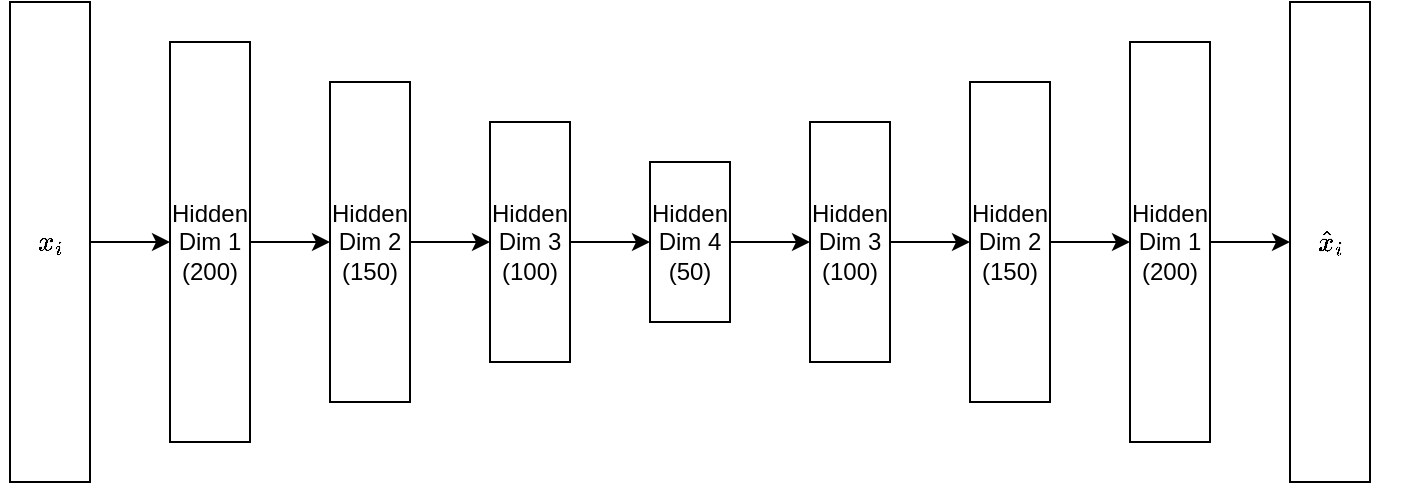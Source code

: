 <mxfile>
    <diagram id="acAruNJZIrL7PmJXu7FK" name="Page-1">
        <mxGraphModel dx="1151" dy="770" grid="1" gridSize="10" guides="1" tooltips="1" connect="1" arrows="1" fold="1" page="1" pageScale="1" pageWidth="850" pageHeight="1100" math="1" shadow="0">
            <root>
                <mxCell id="0"/>
                <mxCell id="1" parent="0"/>
                <mxCell id="2" value="$$x_{i}$$" style="rounded=0;whiteSpace=wrap;html=1;direction=south;" vertex="1" parent="1">
                    <mxGeometry x="40" y="80" width="40" height="240" as="geometry"/>
                </mxCell>
                <mxCell id="12" style="edgeStyle=none;html=1;exitX=0.5;exitY=0;exitDx=0;exitDy=0;entryX=0.5;entryY=1;entryDx=0;entryDy=0;" edge="1" parent="1" source="3" target="4">
                    <mxGeometry relative="1" as="geometry"/>
                </mxCell>
                <mxCell id="3" value="Hidden Dim 1&lt;br&gt;(200)" style="rounded=0;whiteSpace=wrap;html=1;direction=south;" vertex="1" parent="1">
                    <mxGeometry x="120" y="100" width="40" height="200" as="geometry"/>
                </mxCell>
                <mxCell id="13" style="edgeStyle=none;html=1;exitX=0.5;exitY=0;exitDx=0;exitDy=0;entryX=0.5;entryY=1;entryDx=0;entryDy=0;" edge="1" parent="1" source="4" target="5">
                    <mxGeometry relative="1" as="geometry"/>
                </mxCell>
                <mxCell id="4" value="Hidden Dim 2&lt;br&gt;(150)" style="rounded=0;whiteSpace=wrap;html=1;direction=south;" vertex="1" parent="1">
                    <mxGeometry x="200" y="120" width="40" height="160" as="geometry"/>
                </mxCell>
                <mxCell id="14" style="edgeStyle=none;html=1;exitX=0.5;exitY=0;exitDx=0;exitDy=0;entryX=0.5;entryY=1;entryDx=0;entryDy=0;" edge="1" parent="1" source="5" target="6">
                    <mxGeometry relative="1" as="geometry"/>
                </mxCell>
                <mxCell id="5" value="Hidden Dim 3&lt;br&gt;(100)" style="rounded=0;whiteSpace=wrap;html=1;direction=south;" vertex="1" parent="1">
                    <mxGeometry x="280" y="140" width="40" height="120" as="geometry"/>
                </mxCell>
                <mxCell id="15" style="edgeStyle=none;html=1;exitX=0.5;exitY=0;exitDx=0;exitDy=0;entryX=0.5;entryY=1;entryDx=0;entryDy=0;" edge="1" parent="1" source="6" target="7">
                    <mxGeometry relative="1" as="geometry"/>
                </mxCell>
                <mxCell id="6" value="Hidden Dim 4&lt;br&gt;(50)" style="rounded=0;whiteSpace=wrap;html=1;direction=south;" vertex="1" parent="1">
                    <mxGeometry x="360" y="160" width="40" height="80" as="geometry"/>
                </mxCell>
                <mxCell id="16" style="edgeStyle=none;html=1;exitX=0.5;exitY=0;exitDx=0;exitDy=0;entryX=0.5;entryY=1;entryDx=0;entryDy=0;" edge="1" parent="1" source="7" target="8">
                    <mxGeometry relative="1" as="geometry"/>
                </mxCell>
                <mxCell id="7" value="Hidden Dim 3&lt;br&gt;(100)" style="rounded=0;whiteSpace=wrap;html=1;direction=south;" vertex="1" parent="1">
                    <mxGeometry x="440" y="140" width="40" height="120" as="geometry"/>
                </mxCell>
                <mxCell id="17" style="edgeStyle=none;html=1;exitX=0.5;exitY=0;exitDx=0;exitDy=0;entryX=0.5;entryY=1;entryDx=0;entryDy=0;" edge="1" parent="1" source="8" target="9">
                    <mxGeometry relative="1" as="geometry"/>
                </mxCell>
                <mxCell id="8" value="Hidden Dim 2&lt;br&gt;(150)" style="rounded=0;whiteSpace=wrap;html=1;direction=south;" vertex="1" parent="1">
                    <mxGeometry x="520" y="120" width="40" height="160" as="geometry"/>
                </mxCell>
                <mxCell id="18" style="edgeStyle=none;html=1;exitX=0.5;exitY=0;exitDx=0;exitDy=0;entryX=0.5;entryY=1;entryDx=0;entryDy=0;" edge="1" parent="1" source="9" target="10">
                    <mxGeometry relative="1" as="geometry"/>
                </mxCell>
                <mxCell id="9" value="Hidden Dim 1&lt;br&gt;(200)" style="rounded=0;whiteSpace=wrap;html=1;direction=south;" vertex="1" parent="1">
                    <mxGeometry x="600" y="100" width="40" height="200" as="geometry"/>
                </mxCell>
                <mxCell id="10" value="$$\hat{x}_{i}$$" style="rounded=0;whiteSpace=wrap;html=1;direction=south;" vertex="1" parent="1">
                    <mxGeometry x="680" y="80" width="40" height="240" as="geometry"/>
                </mxCell>
                <mxCell id="11" value="" style="endArrow=classic;html=1;exitX=0.5;exitY=0;exitDx=0;exitDy=0;entryX=0.5;entryY=1;entryDx=0;entryDy=0;" edge="1" parent="1" source="2" target="3">
                    <mxGeometry width="50" height="50" relative="1" as="geometry">
                        <mxPoint x="560" y="410" as="sourcePoint"/>
                        <mxPoint x="610" y="360" as="targetPoint"/>
                    </mxGeometry>
                </mxCell>
            </root>
        </mxGraphModel>
    </diagram>
</mxfile>